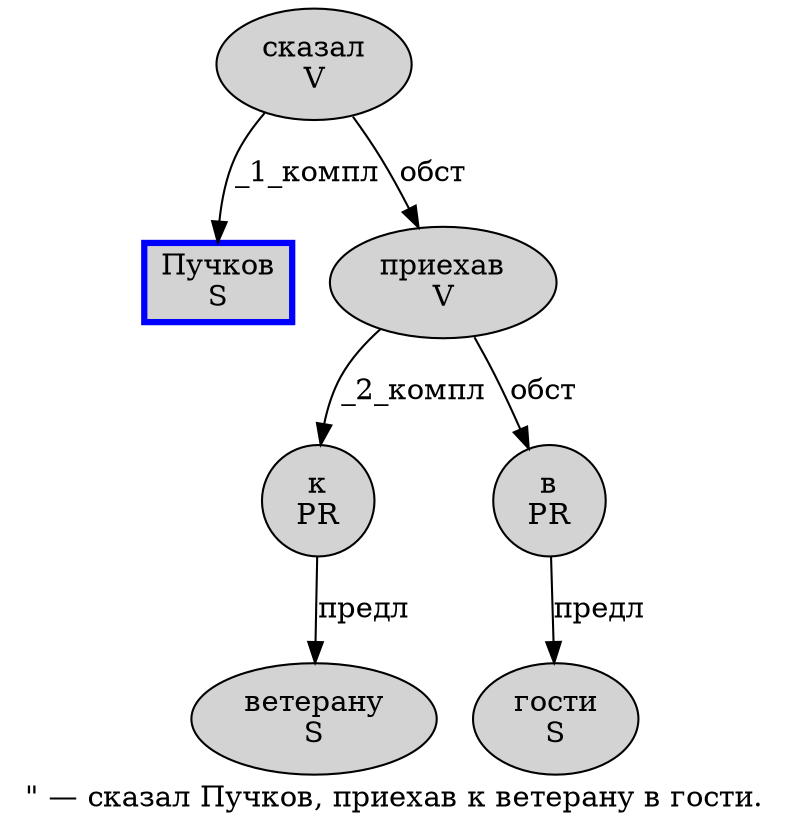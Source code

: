 digraph SENTENCE_933 {
	graph [label="\" — сказал Пучков, приехав к ветерану в гости."]
	node [style=filled]
		2 [label="сказал
V" color="" fillcolor=lightgray penwidth=1 shape=ellipse]
		3 [label="Пучков
S" color=blue fillcolor=lightgray penwidth=3 shape=box]
		5 [label="приехав
V" color="" fillcolor=lightgray penwidth=1 shape=ellipse]
		6 [label="к
PR" color="" fillcolor=lightgray penwidth=1 shape=ellipse]
		7 [label="ветерану
S" color="" fillcolor=lightgray penwidth=1 shape=ellipse]
		8 [label="в
PR" color="" fillcolor=lightgray penwidth=1 shape=ellipse]
		9 [label="гости
S" color="" fillcolor=lightgray penwidth=1 shape=ellipse]
			2 -> 3 [label="_1_компл"]
			2 -> 5 [label="обст"]
			8 -> 9 [label="предл"]
			6 -> 7 [label="предл"]
			5 -> 6 [label="_2_компл"]
			5 -> 8 [label="обст"]
}